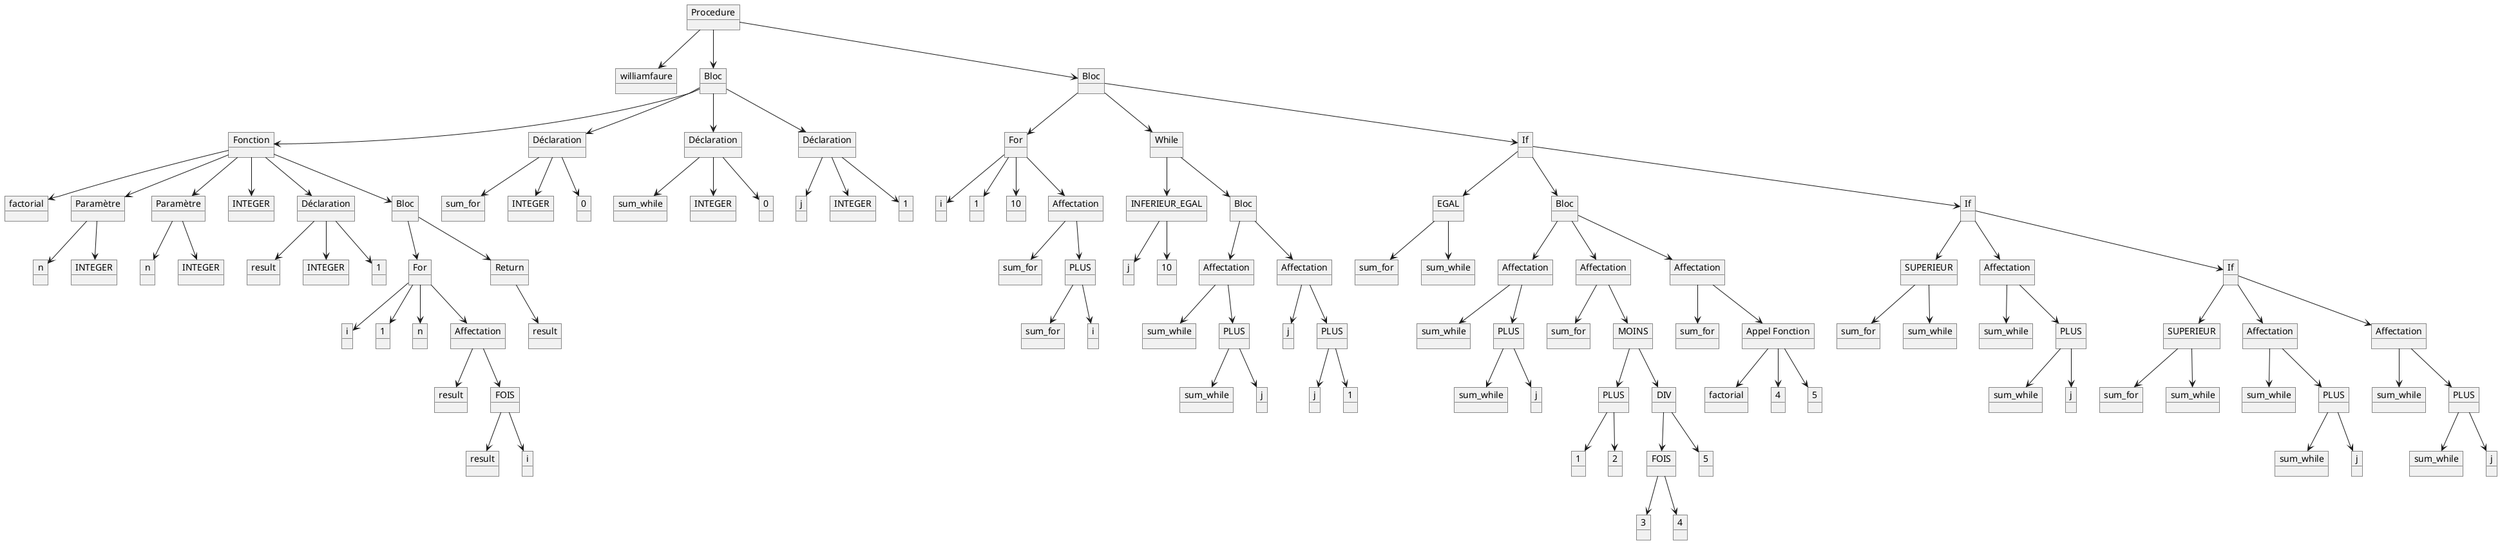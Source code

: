 @startuml ArbreSyntaxique
object "Procedure" as Procedure
object "williamfaure" as williamfaure
object "Bloc" as Bloc
object "Bloc" as Bloc2
object "Fonction" as Fonction
object "Déclaration" as Declaration1
object "Déclaration" as Declaration2
object "Déclaration" as Declaration3
object "For" as InstructionFor1
object "While" as InstructionWhile
object "If" as InstructionIf
object "factorial" as factorial
object "Paramètre" as Parametre
object "Paramètre" as Parametre1
object "INTEGER" as INTEGER__
object "Déclaration" as Declaration
object "Bloc" as Bloc1
object "sum_for" as sum_for
object "INTEGER" as INTEGER____
object "0" as 0
object "sum_while" as sum_while
object "INTEGER" as INTEGER_____
object "0" as 0_
object "j" as j
object "INTEGER" as INTEGER______
object "1" as 1__
object "i" as i__
object "1" as 1___
object "10" as 10
object "Affectation" as Affectation1
object "INFERIEUR_EGAL" as Operation2
object "Bloc" as Bloc3
object "EGAL" as Operation5
object "Bloc" as Bloc4
object "If" as InstructionIf1
object "n" as n
object "INTEGER" as INTEGER
object "n" as n_
object "INTEGER" as INTEGER_
object "result" as result
object "INTEGER" as INTEGER___
object "1" as 1
object "For" as InstructionFor
object "Return" as Return
object "sum_for" as sum_for_
object "PLUS" as Operation1
object "j" as j_
object "10" as 10_
object "Affectation" as Affectation2
object "Affectation" as Affectation3
object "sum_for" as sum_for___
object "sum_while" as sum_while___
object "Affectation" as Affectation4
object "Affectation" as Affectation5
object "Affectation" as Affectation6
object "SUPERIEUR" as Operation11
object "Affectation" as Affectation7
object "If" as InstructionIf2
object "i" as i
object "1" as 1_
object "n" as n__
object "Affectation" as Affectation
object "result" as result___
object "sum_for" as sum_for__
object "i" as i___
object "sum_while" as sum_while_
object "PLUS" as Operation3
object "j" as j___
object "PLUS" as Operation4
object "sum_while" as sum_while____
object "PLUS" as Operation6
object "sum_for" as sum_for____
object "MOINS" as Operation7
object "sum_for" as sum_for_____
object "Appel Fonction" as AppelFonction
object "sum_for" as sum_for______
object "sum_while" as sum_while______
object "sum_while" as sum_while_______
object "PLUS" as Operation12
object "SUPERIEUR" as Operation13
object "Affectation" as Affectation8
object "Affectation" as Affectation9
object "result" as result_
object "FOIS" as Operation
object "sum_while" as sum_while__
object "j" as j__
object "j" as j____
object "1" as 1____
object "sum_while" as sum_while_____
object "j" as j_____
object "PLUS" as Operation8
object "DIV" as Operation9
object "factorial" as factorial_
object "4" as 4_
object "5" as 5_
object "sum_while" as sum_while________
object "j" as j______
object "sum_for" as sum_for_______
object "sum_while" as sum_while_________
object "sum_while" as sum_while__________
object "PLUS" as Operation14
object "sum_while" as sum_while____________
object "PLUS" as Operation15
object "result" as result__
object "i" as i_
object "1" as 1_____
object "2" as 2
object "FOIS" as Operation10
object "5" as 5
object "sum_while" as sum_while___________
object "j" as j_______
object "sum_while" as sum_while_____________
object "j" as j________
object "3" as 3
object "4" as 4
Procedure -down-> williamfaure
Procedure -down-> Bloc
Procedure -down-> Bloc2
Bloc -down-> Fonction
Bloc -down-> Declaration1
Bloc -down-> Declaration2
Bloc -down-> Declaration3
Bloc2 -down-> InstructionFor1
Bloc2 -down-> InstructionWhile
Bloc2 -down-> InstructionIf
Fonction -down-> factorial
Fonction -down-> Parametre
Fonction -down-> Parametre1
Fonction -down-> INTEGER__
Fonction -down-> Declaration
Fonction -down-> Bloc1
Declaration1 -down-> sum_for
Declaration1 -down-> INTEGER____
Declaration1 -down-> 0
Declaration2 -down-> sum_while
Declaration2 -down-> INTEGER_____
Declaration2 -down-> 0_
Declaration3 -down-> j
Declaration3 -down-> INTEGER______
Declaration3 -down-> 1__
InstructionFor1 -down-> i__
InstructionFor1 -down-> 1___
InstructionFor1 -down-> 10
InstructionFor1 -down-> Affectation1
InstructionWhile -down-> Operation2
InstructionWhile -down-> Bloc3
InstructionIf -down-> Operation5
InstructionIf -down-> Bloc4
InstructionIf -down-> InstructionIf1
Parametre -down-> n
Parametre -down-> INTEGER
Parametre1 -down-> n_
Parametre1 -down-> INTEGER_
Declaration -down-> result
Declaration -down-> INTEGER___
Declaration -down-> 1
Bloc1 -down-> InstructionFor
Bloc1 -down-> Return
Affectation1 -down-> sum_for_
Affectation1 -down-> Operation1
Operation2 -down-> j_
Operation2 -down-> 10_
Bloc3 -down-> Affectation2
Bloc3 -down-> Affectation3
Operation5 -down-> sum_for___
Operation5 -down-> sum_while___
Bloc4 -down-> Affectation4
Bloc4 -down-> Affectation5
Bloc4 -down-> Affectation6
InstructionIf1 -down-> Operation11
InstructionIf1 -down-> Affectation7
InstructionIf1 -down-> InstructionIf2
InstructionFor -down-> i
InstructionFor -down-> 1_
InstructionFor -down-> n__
InstructionFor -down-> Affectation
Return -down-> result___
Operation1 -down-> sum_for__
Operation1 -down-> i___
Affectation2 -down-> sum_while_
Affectation2 -down-> Operation3
Affectation3 -down-> j___
Affectation3 -down-> Operation4
Affectation4 -down-> sum_while____
Affectation4 -down-> Operation6
Affectation5 -down-> sum_for____
Affectation5 -down-> Operation7
Affectation6 -down-> sum_for_____
Affectation6 -down-> AppelFonction
Operation11 -down-> sum_for______
Operation11 -down-> sum_while______
Affectation7 -down-> sum_while_______
Affectation7 -down-> Operation12
InstructionIf2 -down-> Operation13
InstructionIf2 -down-> Affectation8
InstructionIf2 -down-> Affectation9
Affectation -down-> result_
Affectation -down-> Operation
Operation3 -down-> sum_while__
Operation3 -down-> j__
Operation4 -down-> j____
Operation4 -down-> 1____
Operation6 -down-> sum_while_____
Operation6 -down-> j_____
Operation7 -down-> Operation8
Operation7 -down-> Operation9
AppelFonction -down-> factorial_
AppelFonction -down-> 4_
AppelFonction -down-> 5_
Operation12 -down-> sum_while________
Operation12 -down-> j______
Operation13 -down-> sum_for_______
Operation13 -down-> sum_while_________
Affectation8 -down-> sum_while__________
Affectation8 -down-> Operation14
Affectation9 -down-> sum_while____________
Affectation9 -down-> Operation15
Operation -down-> result__
Operation -down-> i_
Operation8 -down-> 1_____
Operation8 -down-> 2
Operation9 -down-> Operation10
Operation9 -down-> 5
Operation14 -down-> sum_while___________
Operation14 -down-> j_______
Operation15 -down-> sum_while_____________
Operation15 -down-> j________
Operation10 -down-> 3
Operation10 -down-> 4
@enduml
